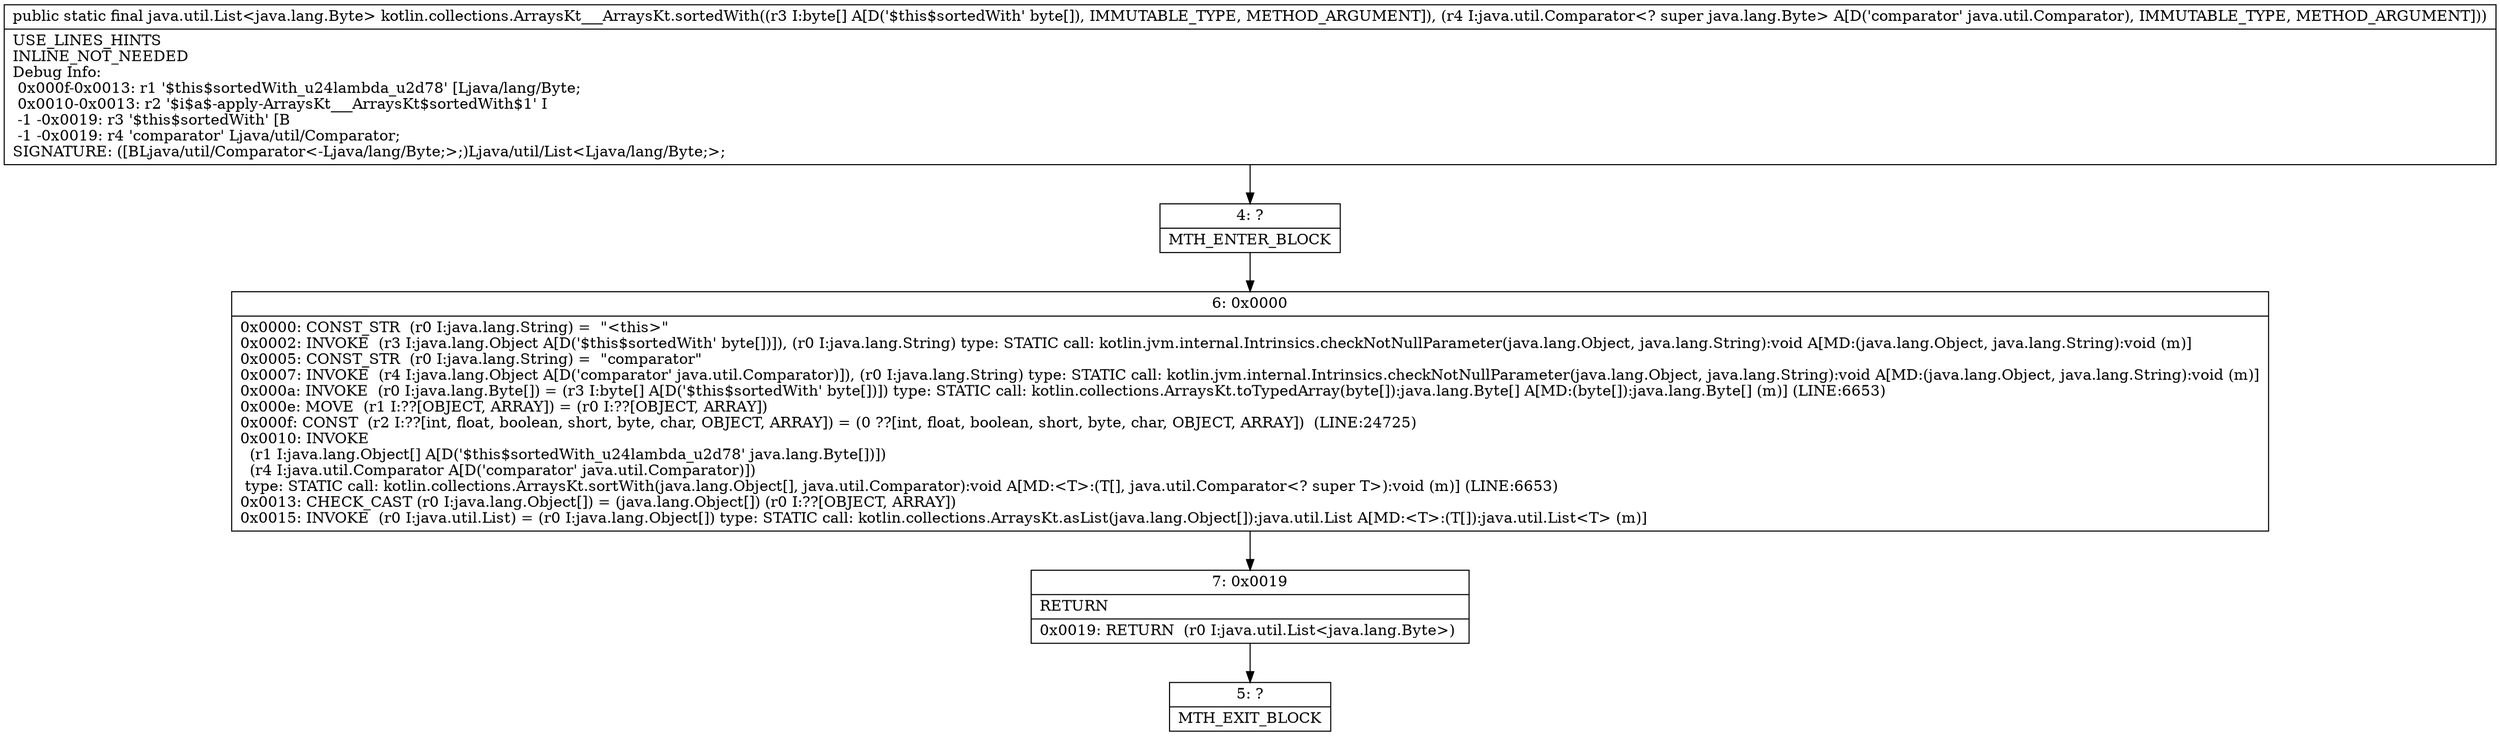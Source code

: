 digraph "CFG forkotlin.collections.ArraysKt___ArraysKt.sortedWith([BLjava\/util\/Comparator;)Ljava\/util\/List;" {
Node_4 [shape=record,label="{4\:\ ?|MTH_ENTER_BLOCK\l}"];
Node_6 [shape=record,label="{6\:\ 0x0000|0x0000: CONST_STR  (r0 I:java.lang.String) =  \"\<this\>\" \l0x0002: INVOKE  (r3 I:java.lang.Object A[D('$this$sortedWith' byte[])]), (r0 I:java.lang.String) type: STATIC call: kotlin.jvm.internal.Intrinsics.checkNotNullParameter(java.lang.Object, java.lang.String):void A[MD:(java.lang.Object, java.lang.String):void (m)]\l0x0005: CONST_STR  (r0 I:java.lang.String) =  \"comparator\" \l0x0007: INVOKE  (r4 I:java.lang.Object A[D('comparator' java.util.Comparator)]), (r0 I:java.lang.String) type: STATIC call: kotlin.jvm.internal.Intrinsics.checkNotNullParameter(java.lang.Object, java.lang.String):void A[MD:(java.lang.Object, java.lang.String):void (m)]\l0x000a: INVOKE  (r0 I:java.lang.Byte[]) = (r3 I:byte[] A[D('$this$sortedWith' byte[])]) type: STATIC call: kotlin.collections.ArraysKt.toTypedArray(byte[]):java.lang.Byte[] A[MD:(byte[]):java.lang.Byte[] (m)] (LINE:6653)\l0x000e: MOVE  (r1 I:??[OBJECT, ARRAY]) = (r0 I:??[OBJECT, ARRAY]) \l0x000f: CONST  (r2 I:??[int, float, boolean, short, byte, char, OBJECT, ARRAY]) = (0 ??[int, float, boolean, short, byte, char, OBJECT, ARRAY])  (LINE:24725)\l0x0010: INVOKE  \l  (r1 I:java.lang.Object[] A[D('$this$sortedWith_u24lambda_u2d78' java.lang.Byte[])])\l  (r4 I:java.util.Comparator A[D('comparator' java.util.Comparator)])\l type: STATIC call: kotlin.collections.ArraysKt.sortWith(java.lang.Object[], java.util.Comparator):void A[MD:\<T\>:(T[], java.util.Comparator\<? super T\>):void (m)] (LINE:6653)\l0x0013: CHECK_CAST (r0 I:java.lang.Object[]) = (java.lang.Object[]) (r0 I:??[OBJECT, ARRAY]) \l0x0015: INVOKE  (r0 I:java.util.List) = (r0 I:java.lang.Object[]) type: STATIC call: kotlin.collections.ArraysKt.asList(java.lang.Object[]):java.util.List A[MD:\<T\>:(T[]):java.util.List\<T\> (m)]\l}"];
Node_7 [shape=record,label="{7\:\ 0x0019|RETURN\l|0x0019: RETURN  (r0 I:java.util.List\<java.lang.Byte\>) \l}"];
Node_5 [shape=record,label="{5\:\ ?|MTH_EXIT_BLOCK\l}"];
MethodNode[shape=record,label="{public static final java.util.List\<java.lang.Byte\> kotlin.collections.ArraysKt___ArraysKt.sortedWith((r3 I:byte[] A[D('$this$sortedWith' byte[]), IMMUTABLE_TYPE, METHOD_ARGUMENT]), (r4 I:java.util.Comparator\<? super java.lang.Byte\> A[D('comparator' java.util.Comparator), IMMUTABLE_TYPE, METHOD_ARGUMENT]))  | USE_LINES_HINTS\lINLINE_NOT_NEEDED\lDebug Info:\l  0x000f\-0x0013: r1 '$this$sortedWith_u24lambda_u2d78' [Ljava\/lang\/Byte;\l  0x0010\-0x0013: r2 '$i$a$\-apply\-ArraysKt___ArraysKt$sortedWith$1' I\l  \-1 \-0x0019: r3 '$this$sortedWith' [B\l  \-1 \-0x0019: r4 'comparator' Ljava\/util\/Comparator;\lSIGNATURE: ([BLjava\/util\/Comparator\<\-Ljava\/lang\/Byte;\>;)Ljava\/util\/List\<Ljava\/lang\/Byte;\>;\l}"];
MethodNode -> Node_4;Node_4 -> Node_6;
Node_6 -> Node_7;
Node_7 -> Node_5;
}


